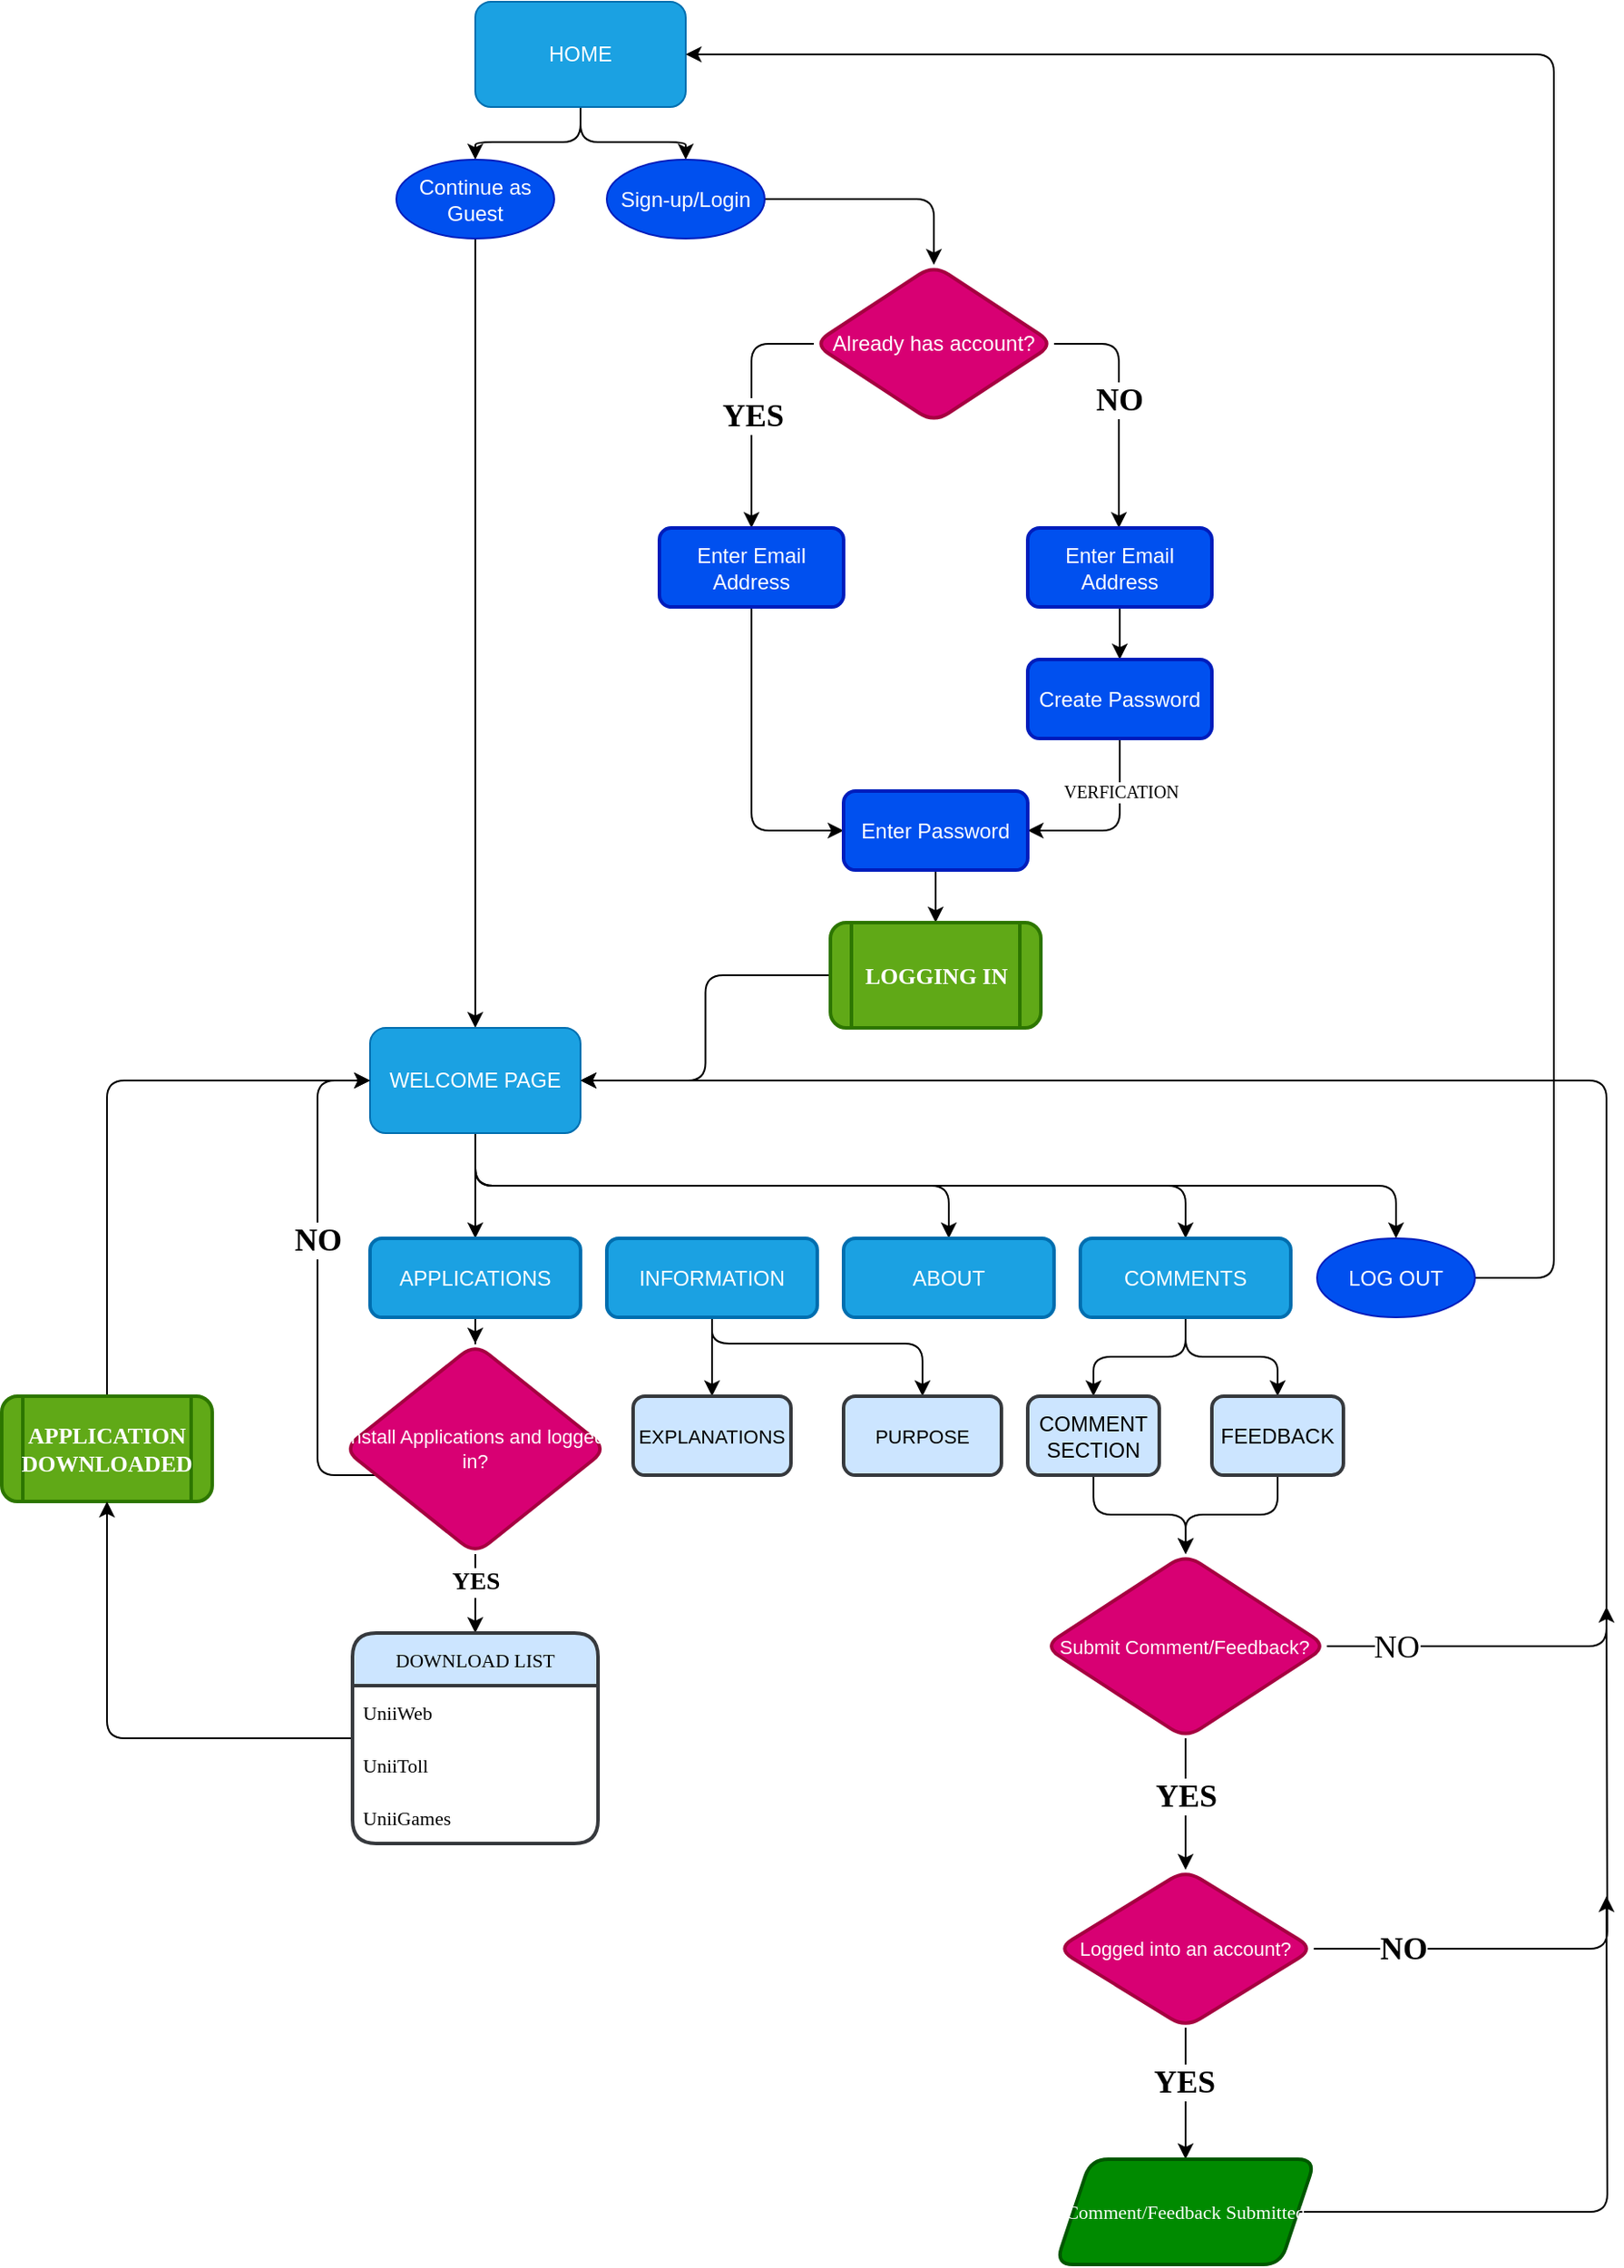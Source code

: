 <mxfile version="15.9.4" type="github">
  <diagram id="qQ9XFI0M0UmNDf1xRuUl" name="Page-1">
    <mxGraphModel dx="2749" dy="1496" grid="1" gridSize="15" guides="1" tooltips="1" connect="1" arrows="1" fold="1" page="1" pageScale="1" pageWidth="2336" pageHeight="1654" background="none" math="0" shadow="0">
      <root>
        <mxCell id="0" />
        <mxCell id="1" parent="0" />
        <mxCell id="EM4_8DvXyZHyaajdwQxu-10" style="edgeStyle=orthogonalEdgeStyle;orthogonalLoop=1;jettySize=auto;html=1;rounded=1;" parent="1" source="EM4_8DvXyZHyaajdwQxu-5" target="EM4_8DvXyZHyaajdwQxu-9" edge="1">
          <mxGeometry relative="1" as="geometry" />
        </mxCell>
        <mxCell id="EM4_8DvXyZHyaajdwQxu-11" style="edgeStyle=orthogonalEdgeStyle;orthogonalLoop=1;jettySize=auto;html=1;entryX=0.5;entryY=0;entryDx=0;entryDy=0;rounded=1;" parent="1" source="EM4_8DvXyZHyaajdwQxu-5" target="EM4_8DvXyZHyaajdwQxu-8" edge="1">
          <mxGeometry relative="1" as="geometry" />
        </mxCell>
        <mxCell id="EM4_8DvXyZHyaajdwQxu-5" value="HOME" style="rounded=1;whiteSpace=wrap;html=1;fillColor=#1ba1e2;strokeColor=#006EAF;fontColor=#ffffff;" parent="1" vertex="1">
          <mxGeometry x="975" y="255" width="120" height="60" as="geometry" />
        </mxCell>
        <mxCell id="EM4_8DvXyZHyaajdwQxu-14" style="edgeStyle=orthogonalEdgeStyle;orthogonalLoop=1;jettySize=auto;html=1;rounded=1;" parent="1" source="EM4_8DvXyZHyaajdwQxu-8" target="EM4_8DvXyZHyaajdwQxu-13" edge="1">
          <mxGeometry relative="1" as="geometry" />
        </mxCell>
        <mxCell id="EM4_8DvXyZHyaajdwQxu-8" value="Sign-up/Login" style="ellipse;whiteSpace=wrap;html=1;rounded=1;shadow=0;glass=0;sketch=0;strokeWidth=1;fillColor=#0050ef;fontColor=#ffffff;strokeColor=#001DBC;" parent="1" vertex="1">
          <mxGeometry x="1050" y="345" width="90" height="45" as="geometry" />
        </mxCell>
        <mxCell id="EM4_8DvXyZHyaajdwQxu-33" style="edgeStyle=orthogonalEdgeStyle;orthogonalLoop=1;jettySize=auto;html=1;fontFamily=Lucida Console;fontSize=10;rounded=1;" parent="1" source="EM4_8DvXyZHyaajdwQxu-9" target="EM4_8DvXyZHyaajdwQxu-31" edge="1">
          <mxGeometry relative="1" as="geometry" />
        </mxCell>
        <mxCell id="EM4_8DvXyZHyaajdwQxu-9" value="Continue as Guest" style="ellipse;whiteSpace=wrap;html=1;rounded=1;shadow=0;glass=0;sketch=0;strokeWidth=1;fillColor=#0050ef;fontColor=#ffffff;strokeColor=#001DBC;" parent="1" vertex="1">
          <mxGeometry x="930" y="345" width="90" height="45" as="geometry" />
        </mxCell>
        <mxCell id="EM4_8DvXyZHyaajdwQxu-18" style="edgeStyle=orthogonalEdgeStyle;orthogonalLoop=1;jettySize=auto;html=1;rounded=1;" parent="1" source="EM4_8DvXyZHyaajdwQxu-13" target="EM4_8DvXyZHyaajdwQxu-17" edge="1">
          <mxGeometry relative="1" as="geometry">
            <Array as="points">
              <mxPoint x="1342" y="450" />
            </Array>
          </mxGeometry>
        </mxCell>
        <mxCell id="EM4_8DvXyZHyaajdwQxu-19" value="NO" style="edgeLabel;html=1;align=center;verticalAlign=middle;resizable=0;points=[];fontFamily=Lucida Console;fontSize=18;fontStyle=1" parent="EM4_8DvXyZHyaajdwQxu-18" vertex="1" connectable="0">
          <mxGeometry x="-0.029" relative="1" as="geometry">
            <mxPoint as="offset" />
          </mxGeometry>
        </mxCell>
        <mxCell id="EM4_8DvXyZHyaajdwQxu-24" style="edgeStyle=orthogonalEdgeStyle;orthogonalLoop=1;jettySize=auto;html=1;exitX=0;exitY=0.5;exitDx=0;exitDy=0;fontFamily=Lucida Console;fontSize=18;rounded=1;" parent="1" source="EM4_8DvXyZHyaajdwQxu-13" target="EM4_8DvXyZHyaajdwQxu-22" edge="1">
          <mxGeometry relative="1" as="geometry" />
        </mxCell>
        <mxCell id="EM4_8DvXyZHyaajdwQxu-26" value="&lt;b&gt;YES&lt;/b&gt;" style="edgeLabel;html=1;align=center;verticalAlign=middle;resizable=0;points=[];fontSize=18;fontFamily=Lucida Console;" parent="EM4_8DvXyZHyaajdwQxu-24" vertex="1" connectable="0">
          <mxGeometry x="0.082" relative="1" as="geometry">
            <mxPoint as="offset" />
          </mxGeometry>
        </mxCell>
        <mxCell id="EM4_8DvXyZHyaajdwQxu-13" value="Already has account?" style="rhombus;whiteSpace=wrap;html=1;rounded=1;shadow=0;glass=0;sketch=0;strokeColor=#A50040;strokeWidth=2;fillColor=#d80073;fontColor=#ffffff;" parent="1" vertex="1">
          <mxGeometry x="1168" y="405" width="137" height="90" as="geometry" />
        </mxCell>
        <mxCell id="EM4_8DvXyZHyaajdwQxu-21" style="edgeStyle=orthogonalEdgeStyle;rounded=0;orthogonalLoop=1;jettySize=auto;html=1;entryX=0.5;entryY=0;entryDx=0;entryDy=0;fontFamily=Lucida Console;fontSize=18;" parent="1" source="EM4_8DvXyZHyaajdwQxu-17" target="EM4_8DvXyZHyaajdwQxu-20" edge="1">
          <mxGeometry relative="1" as="geometry" />
        </mxCell>
        <mxCell id="EM4_8DvXyZHyaajdwQxu-17" value="Enter Email Address" style="rounded=1;whiteSpace=wrap;html=1;shadow=0;glass=0;sketch=0;strokeColor=#001DBC;strokeWidth=2;fillColor=#0050ef;fontColor=#ffffff;" parent="1" vertex="1">
          <mxGeometry x="1290" y="555" width="105" height="45" as="geometry" />
        </mxCell>
        <mxCell id="EM4_8DvXyZHyaajdwQxu-28" style="edgeStyle=orthogonalEdgeStyle;orthogonalLoop=1;jettySize=auto;html=1;entryX=1;entryY=0.5;entryDx=0;entryDy=0;fontFamily=Lucida Console;fontSize=18;rounded=1;" parent="1" source="EM4_8DvXyZHyaajdwQxu-20" target="EM4_8DvXyZHyaajdwQxu-27" edge="1">
          <mxGeometry relative="1" as="geometry" />
        </mxCell>
        <mxCell id="EM4_8DvXyZHyaajdwQxu-29" value="&lt;font style=&quot;font-size: 10px;&quot;&gt;VERFICATION&lt;/font&gt;" style="edgeLabel;html=1;align=center;verticalAlign=middle;resizable=0;points=[];fontSize=10;fontFamily=Lucida Console;" parent="EM4_8DvXyZHyaajdwQxu-28" vertex="1" connectable="0">
          <mxGeometry x="0.174" y="1" relative="1" as="geometry">
            <mxPoint x="9" y="-24" as="offset" />
          </mxGeometry>
        </mxCell>
        <mxCell id="EM4_8DvXyZHyaajdwQxu-20" value="Create Password" style="rounded=1;whiteSpace=wrap;html=1;shadow=0;glass=0;sketch=0;strokeColor=#001DBC;strokeWidth=2;fillColor=#0050ef;fontColor=#ffffff;" parent="1" vertex="1">
          <mxGeometry x="1290" y="630" width="105" height="45" as="geometry" />
        </mxCell>
        <mxCell id="EM4_8DvXyZHyaajdwQxu-30" style="edgeStyle=orthogonalEdgeStyle;orthogonalLoop=1;jettySize=auto;html=1;entryX=0;entryY=0.5;entryDx=0;entryDy=0;fontFamily=Lucida Console;fontSize=10;rounded=1;" parent="1" source="EM4_8DvXyZHyaajdwQxu-22" target="EM4_8DvXyZHyaajdwQxu-27" edge="1">
          <mxGeometry relative="1" as="geometry" />
        </mxCell>
        <mxCell id="EM4_8DvXyZHyaajdwQxu-22" value="&lt;div&gt;Enter Email Address&lt;/div&gt;" style="rounded=1;whiteSpace=wrap;html=1;shadow=0;glass=0;sketch=0;strokeColor=#001DBC;strokeWidth=2;fillColor=#0050ef;fontColor=#ffffff;" parent="1" vertex="1">
          <mxGeometry x="1080" y="555" width="105" height="45" as="geometry" />
        </mxCell>
        <mxCell id="EM4_8DvXyZHyaajdwQxu-32" style="edgeStyle=orthogonalEdgeStyle;orthogonalLoop=1;jettySize=auto;html=1;entryX=1;entryY=0.5;entryDx=0;entryDy=0;fontFamily=Lucida Console;fontSize=10;rounded=1;startArrow=none;" parent="1" source="bPkcH-CDczHW7LY0jA98-9" target="EM4_8DvXyZHyaajdwQxu-31" edge="1">
          <mxGeometry relative="1" as="geometry">
            <Array as="points" />
          </mxGeometry>
        </mxCell>
        <mxCell id="bPkcH-CDczHW7LY0jA98-14" style="edgeStyle=orthogonalEdgeStyle;rounded=1;orthogonalLoop=1;jettySize=auto;html=1;fontFamily=Lucida Console;fontSize=11;" edge="1" parent="1" source="EM4_8DvXyZHyaajdwQxu-27" target="bPkcH-CDczHW7LY0jA98-9">
          <mxGeometry relative="1" as="geometry" />
        </mxCell>
        <mxCell id="EM4_8DvXyZHyaajdwQxu-27" value="Enter Password" style="rounded=1;whiteSpace=wrap;html=1;shadow=0;glass=0;sketch=0;strokeColor=#001DBC;strokeWidth=2;fillColor=#0050ef;fontColor=#ffffff;" parent="1" vertex="1">
          <mxGeometry x="1185" y="705" width="105" height="45" as="geometry" />
        </mxCell>
        <mxCell id="EM4_8DvXyZHyaajdwQxu-41" style="edgeStyle=orthogonalEdgeStyle;orthogonalLoop=1;jettySize=auto;html=1;fontFamily=Lucida Console;fontSize=10;rounded=1;" parent="1" source="EM4_8DvXyZHyaajdwQxu-31" target="EM4_8DvXyZHyaajdwQxu-37" edge="1">
          <mxGeometry relative="1" as="geometry" />
        </mxCell>
        <mxCell id="EM4_8DvXyZHyaajdwQxu-42" style="edgeStyle=orthogonalEdgeStyle;orthogonalLoop=1;jettySize=auto;html=1;fontFamily=Lucida Console;fontSize=10;rounded=1;strokeColor=none;" parent="1" target="EM4_8DvXyZHyaajdwQxu-39" edge="1">
          <mxGeometry relative="1" as="geometry">
            <mxPoint x="975" y="900" as="sourcePoint" />
            <Array as="points">
              <mxPoint x="1110" y="930" />
            </Array>
          </mxGeometry>
        </mxCell>
        <mxCell id="EM4_8DvXyZHyaajdwQxu-43" style="edgeStyle=orthogonalEdgeStyle;orthogonalLoop=1;jettySize=auto;html=1;entryX=0.5;entryY=0;entryDx=0;entryDy=0;fontFamily=Lucida Console;fontSize=10;rounded=1;" parent="1" source="EM4_8DvXyZHyaajdwQxu-31" target="EM4_8DvXyZHyaajdwQxu-38" edge="1">
          <mxGeometry relative="1" as="geometry">
            <Array as="points">
              <mxPoint x="975" y="930" />
              <mxPoint x="1245" y="930" />
            </Array>
          </mxGeometry>
        </mxCell>
        <mxCell id="EM4_8DvXyZHyaajdwQxu-44" style="edgeStyle=orthogonalEdgeStyle;orthogonalLoop=1;jettySize=auto;html=1;fontFamily=Lucida Console;fontSize=10;rounded=1;" parent="1" source="EM4_8DvXyZHyaajdwQxu-31" target="EM4_8DvXyZHyaajdwQxu-35" edge="1">
          <mxGeometry relative="1" as="geometry">
            <Array as="points">
              <mxPoint x="975" y="930" />
              <mxPoint x="1380" y="930" />
            </Array>
          </mxGeometry>
        </mxCell>
        <mxCell id="EM4_8DvXyZHyaajdwQxu-60" style="edgeStyle=orthogonalEdgeStyle;orthogonalLoop=1;jettySize=auto;html=1;fontFamily=Lucida Console;fontSize=11;rounded=1;" parent="1" source="EM4_8DvXyZHyaajdwQxu-31" target="EM4_8DvXyZHyaajdwQxu-59" edge="1">
          <mxGeometry relative="1" as="geometry">
            <Array as="points">
              <mxPoint x="975" y="930" />
              <mxPoint x="1500" y="930" />
            </Array>
          </mxGeometry>
        </mxCell>
        <mxCell id="EM4_8DvXyZHyaajdwQxu-31" value="WELCOME PAGE" style="rounded=1;whiteSpace=wrap;html=1;fillColor=#1ba1e2;strokeColor=#006EAF;fontColor=#ffffff;" parent="1" vertex="1">
          <mxGeometry x="915" y="840" width="120" height="60" as="geometry" />
        </mxCell>
        <mxCell id="EM4_8DvXyZHyaajdwQxu-65" style="edgeStyle=orthogonalEdgeStyle;orthogonalLoop=1;jettySize=auto;html=1;fontFamily=Lucida Console;fontSize=11;rounded=1;" parent="1" source="EM4_8DvXyZHyaajdwQxu-35" target="EM4_8DvXyZHyaajdwQxu-62" edge="1">
          <mxGeometry relative="1" as="geometry" />
        </mxCell>
        <mxCell id="EM4_8DvXyZHyaajdwQxu-66" style="edgeStyle=orthogonalEdgeStyle;orthogonalLoop=1;jettySize=auto;html=1;entryX=0.5;entryY=0;entryDx=0;entryDy=0;fontFamily=Lucida Console;fontSize=11;rounded=1;" parent="1" source="EM4_8DvXyZHyaajdwQxu-35" target="EM4_8DvXyZHyaajdwQxu-63" edge="1">
          <mxGeometry relative="1" as="geometry" />
        </mxCell>
        <mxCell id="EM4_8DvXyZHyaajdwQxu-35" value="COMMENTS" style="rounded=1;whiteSpace=wrap;html=1;fillColor=#1ba1e2;strokeColor=#006EAF;fontColor=#ffffff;strokeWidth=2;" parent="1" vertex="1">
          <mxGeometry x="1320" y="960" width="120" height="45" as="geometry" />
        </mxCell>
        <mxCell id="EM4_8DvXyZHyaajdwQxu-47" style="edgeStyle=orthogonalEdgeStyle;orthogonalLoop=1;jettySize=auto;html=1;fontFamily=Lucida Console;fontSize=10;rounded=1;" parent="1" source="EM4_8DvXyZHyaajdwQxu-37" target="EM4_8DvXyZHyaajdwQxu-46" edge="1">
          <mxGeometry relative="1" as="geometry" />
        </mxCell>
        <mxCell id="EM4_8DvXyZHyaajdwQxu-37" value="APPLICATIONS" style="rounded=1;whiteSpace=wrap;html=1;fillColor=#1ba1e2;strokeColor=#006EAF;fontColor=#ffffff;strokeWidth=2;" parent="1" vertex="1">
          <mxGeometry x="915" y="960" width="120" height="45" as="geometry" />
        </mxCell>
        <mxCell id="EM4_8DvXyZHyaajdwQxu-38" value="ABOUT" style="rounded=1;whiteSpace=wrap;html=1;fillColor=#1ba1e2;strokeColor=#006EAF;fontColor=#ffffff;strokeWidth=2;" parent="1" vertex="1">
          <mxGeometry x="1185" y="960" width="120" height="45" as="geometry" />
        </mxCell>
        <mxCell id="EM4_8DvXyZHyaajdwQxu-98" style="edgeStyle=orthogonalEdgeStyle;rounded=1;orthogonalLoop=1;jettySize=auto;html=1;entryX=0.5;entryY=0;entryDx=0;entryDy=0;fontFamily=Lucida Console;fontSize=11;" parent="1" source="EM4_8DvXyZHyaajdwQxu-39" target="EM4_8DvXyZHyaajdwQxu-95" edge="1">
          <mxGeometry relative="1" as="geometry" />
        </mxCell>
        <mxCell id="EM4_8DvXyZHyaajdwQxu-99" style="edgeStyle=orthogonalEdgeStyle;rounded=1;orthogonalLoop=1;jettySize=auto;html=1;fontFamily=Lucida Console;fontSize=11;" parent="1" source="EM4_8DvXyZHyaajdwQxu-39" target="EM4_8DvXyZHyaajdwQxu-96" edge="1">
          <mxGeometry relative="1" as="geometry">
            <Array as="points">
              <mxPoint x="1110" y="1020" />
              <mxPoint x="1230" y="1020" />
            </Array>
          </mxGeometry>
        </mxCell>
        <mxCell id="EM4_8DvXyZHyaajdwQxu-39" value="INFORMATION" style="rounded=1;whiteSpace=wrap;html=1;fillColor=#1ba1e2;strokeColor=#006EAF;fontColor=#ffffff;strokeWidth=2;" parent="1" vertex="1">
          <mxGeometry x="1050" y="960" width="120" height="45" as="geometry" />
        </mxCell>
        <mxCell id="EM4_8DvXyZHyaajdwQxu-48" style="edgeStyle=orthogonalEdgeStyle;orthogonalLoop=1;jettySize=auto;html=1;fontFamily=Lucida Console;fontSize=10;entryX=0;entryY=0.5;entryDx=0;entryDy=0;rounded=1;" parent="1" source="EM4_8DvXyZHyaajdwQxu-46" target="EM4_8DvXyZHyaajdwQxu-31" edge="1">
          <mxGeometry relative="1" as="geometry">
            <mxPoint x="795" y="855" as="targetPoint" />
            <Array as="points">
              <mxPoint x="885" y="1095" />
              <mxPoint x="885" y="870" />
            </Array>
          </mxGeometry>
        </mxCell>
        <mxCell id="EM4_8DvXyZHyaajdwQxu-49" value="NO" style="edgeLabel;html=1;align=center;verticalAlign=middle;resizable=0;points=[];fontSize=18;fontFamily=Lucida Console;fontStyle=1" parent="EM4_8DvXyZHyaajdwQxu-48" vertex="1" connectable="0">
          <mxGeometry x="0.163" relative="1" as="geometry">
            <mxPoint as="offset" />
          </mxGeometry>
        </mxCell>
        <mxCell id="EM4_8DvXyZHyaajdwQxu-53" style="edgeStyle=orthogonalEdgeStyle;orthogonalLoop=1;jettySize=auto;html=1;fontFamily=Lucida Console;fontSize=14;rounded=1;" parent="1" source="EM4_8DvXyZHyaajdwQxu-46" target="bPkcH-CDczHW7LY0jA98-1" edge="1">
          <mxGeometry relative="1" as="geometry">
            <mxPoint x="1032" y="1230" as="targetPoint" />
            <Array as="points" />
          </mxGeometry>
        </mxCell>
        <mxCell id="EM4_8DvXyZHyaajdwQxu-56" value="YES" style="edgeLabel;html=1;align=center;verticalAlign=middle;resizable=0;points=[];fontSize=14;fontFamily=Lucida Console;fontStyle=1" parent="EM4_8DvXyZHyaajdwQxu-53" vertex="1" connectable="0">
          <mxGeometry x="-0.526" relative="1" as="geometry">
            <mxPoint y="5" as="offset" />
          </mxGeometry>
        </mxCell>
        <mxCell id="EM4_8DvXyZHyaajdwQxu-46" value="Install Applications and logged in?" style="rhombus;whiteSpace=wrap;html=1;rounded=1;shadow=0;glass=0;sketch=0;strokeColor=#A50040;strokeWidth=2;fontSize=11;fillColor=#d80073;fontColor=#ffffff;" parent="1" vertex="1">
          <mxGeometry x="900" y="1020" width="150" height="120" as="geometry" />
        </mxCell>
        <mxCell id="EM4_8DvXyZHyaajdwQxu-57" style="edgeStyle=orthogonalEdgeStyle;orthogonalLoop=1;jettySize=auto;html=1;fontFamily=Lucida Console;fontSize=14;entryX=0;entryY=0.5;entryDx=0;entryDy=0;rounded=1;startArrow=none;" parent="1" source="EM4_8DvXyZHyaajdwQxu-93" target="EM4_8DvXyZHyaajdwQxu-31" edge="1">
          <mxGeometry relative="1" as="geometry">
            <mxPoint x="885" y="870" as="targetPoint" />
            <Array as="points">
              <mxPoint x="765" y="870" />
            </Array>
          </mxGeometry>
        </mxCell>
        <mxCell id="EM4_8DvXyZHyaajdwQxu-61" style="edgeStyle=orthogonalEdgeStyle;orthogonalLoop=1;jettySize=auto;html=1;fontFamily=Lucida Console;fontSize=11;entryX=1;entryY=0.5;entryDx=0;entryDy=0;rounded=1;" parent="1" source="EM4_8DvXyZHyaajdwQxu-59" target="EM4_8DvXyZHyaajdwQxu-5" edge="1">
          <mxGeometry relative="1" as="geometry">
            <mxPoint x="1485" y="315" as="targetPoint" />
            <Array as="points">
              <mxPoint x="1590" y="982" />
              <mxPoint x="1590" y="285" />
            </Array>
          </mxGeometry>
        </mxCell>
        <mxCell id="EM4_8DvXyZHyaajdwQxu-59" value="LOG OUT" style="ellipse;whiteSpace=wrap;html=1;rounded=1;shadow=0;glass=0;sketch=0;strokeWidth=1;fillColor=#0050ef;fontColor=#ffffff;strokeColor=#001DBC;" parent="1" vertex="1">
          <mxGeometry x="1455" y="960" width="90" height="45" as="geometry" />
        </mxCell>
        <mxCell id="EM4_8DvXyZHyaajdwQxu-71" value="" style="edgeStyle=orthogonalEdgeStyle;rounded=1;orthogonalLoop=1;jettySize=auto;html=1;fontFamily=Lucida Console;fontSize=11;" parent="1" source="EM4_8DvXyZHyaajdwQxu-62" target="EM4_8DvXyZHyaajdwQxu-68" edge="1">
          <mxGeometry relative="1" as="geometry" />
        </mxCell>
        <mxCell id="EM4_8DvXyZHyaajdwQxu-62" value="COMMENT SECTION" style="rounded=1;whiteSpace=wrap;html=1;fillColor=#cce5ff;strokeColor=#36393d;strokeWidth=2;" parent="1" vertex="1">
          <mxGeometry x="1290" y="1050" width="75" height="45" as="geometry" />
        </mxCell>
        <mxCell id="EM4_8DvXyZHyaajdwQxu-69" style="edgeStyle=orthogonalEdgeStyle;rounded=1;orthogonalLoop=1;jettySize=auto;html=1;fontFamily=Lucida Console;fontSize=11;" parent="1" source="EM4_8DvXyZHyaajdwQxu-63" target="EM4_8DvXyZHyaajdwQxu-68" edge="1">
          <mxGeometry relative="1" as="geometry" />
        </mxCell>
        <mxCell id="EM4_8DvXyZHyaajdwQxu-63" value="FEEDBACK" style="rounded=1;whiteSpace=wrap;html=1;fillColor=#cce5ff;strokeColor=#36393d;strokeWidth=2;" parent="1" vertex="1">
          <mxGeometry x="1395" y="1050" width="75" height="45" as="geometry" />
        </mxCell>
        <mxCell id="EM4_8DvXyZHyaajdwQxu-74" style="edgeStyle=orthogonalEdgeStyle;rounded=1;orthogonalLoop=1;jettySize=auto;html=1;exitX=0.5;exitY=1;exitDx=0;exitDy=0;entryX=0.5;entryY=0;entryDx=0;entryDy=0;fontFamily=Lucida Console;fontSize=11;" parent="1" source="EM4_8DvXyZHyaajdwQxu-68" target="EM4_8DvXyZHyaajdwQxu-72" edge="1">
          <mxGeometry relative="1" as="geometry" />
        </mxCell>
        <mxCell id="EM4_8DvXyZHyaajdwQxu-85" value="YES" style="edgeLabel;html=1;align=center;verticalAlign=middle;resizable=0;points=[];fontSize=18;fontFamily=Lucida Console;fontStyle=1" parent="EM4_8DvXyZHyaajdwQxu-74" vertex="1" connectable="0">
          <mxGeometry x="-0.124" relative="1" as="geometry">
            <mxPoint as="offset" />
          </mxGeometry>
        </mxCell>
        <mxCell id="EM4_8DvXyZHyaajdwQxu-76" style="edgeStyle=orthogonalEdgeStyle;rounded=1;orthogonalLoop=1;jettySize=auto;html=1;fontFamily=Lucida Console;fontSize=11;entryX=1;entryY=0.5;entryDx=0;entryDy=0;" parent="1" source="EM4_8DvXyZHyaajdwQxu-68" target="EM4_8DvXyZHyaajdwQxu-31" edge="1">
          <mxGeometry relative="1" as="geometry">
            <mxPoint x="1650" y="855" as="targetPoint" />
            <Array as="points">
              <mxPoint x="1620" y="1193" />
              <mxPoint x="1620" y="870" />
            </Array>
          </mxGeometry>
        </mxCell>
        <mxCell id="EM4_8DvXyZHyaajdwQxu-79" value="NO" style="edgeLabel;html=1;align=center;verticalAlign=middle;resizable=0;points=[];fontSize=18;fontFamily=Lucida Console;" parent="EM4_8DvXyZHyaajdwQxu-76" vertex="1" connectable="0">
          <mxGeometry x="-0.918" y="-2" relative="1" as="geometry">
            <mxPoint x="-4" y="-2" as="offset" />
          </mxGeometry>
        </mxCell>
        <mxCell id="EM4_8DvXyZHyaajdwQxu-68" value="Submit Comment/Feedback?" style="rhombus;whiteSpace=wrap;html=1;rounded=1;shadow=0;glass=0;sketch=0;strokeColor=#A50040;strokeWidth=2;fontSize=11;fillColor=#d80073;fontColor=#ffffff;" parent="1" vertex="1">
          <mxGeometry x="1299.38" y="1140" width="161.25" height="105" as="geometry" />
        </mxCell>
        <mxCell id="EM4_8DvXyZHyaajdwQxu-75" style="edgeStyle=orthogonalEdgeStyle;rounded=1;orthogonalLoop=1;jettySize=auto;html=1;fontFamily=Lucida Console;fontSize=11;" parent="1" source="EM4_8DvXyZHyaajdwQxu-72" target="EM4_8DvXyZHyaajdwQxu-73" edge="1">
          <mxGeometry relative="1" as="geometry" />
        </mxCell>
        <mxCell id="EM4_8DvXyZHyaajdwQxu-83" value="YES" style="edgeLabel;html=1;align=center;verticalAlign=middle;resizable=0;points=[];fontSize=18;fontFamily=Lucida Console;fontStyle=1" parent="EM4_8DvXyZHyaajdwQxu-75" vertex="1" connectable="0">
          <mxGeometry x="0.157" y="2" relative="1" as="geometry">
            <mxPoint x="-3" y="-13" as="offset" />
          </mxGeometry>
        </mxCell>
        <mxCell id="EM4_8DvXyZHyaajdwQxu-77" style="edgeStyle=orthogonalEdgeStyle;rounded=1;orthogonalLoop=1;jettySize=auto;html=1;fontFamily=Lucida Console;fontSize=11;" parent="1" source="EM4_8DvXyZHyaajdwQxu-72" edge="1">
          <mxGeometry relative="1" as="geometry">
            <mxPoint x="1620" y="1170" as="targetPoint" />
          </mxGeometry>
        </mxCell>
        <mxCell id="EM4_8DvXyZHyaajdwQxu-78" value="NO" style="edgeLabel;html=1;align=center;verticalAlign=middle;resizable=0;points=[];fontSize=18;fontFamily=Lucida Console;fontStyle=1" parent="EM4_8DvXyZHyaajdwQxu-77" vertex="1" connectable="0">
          <mxGeometry x="-0.77" y="4" relative="1" as="geometry">
            <mxPoint x="9" y="4" as="offset" />
          </mxGeometry>
        </mxCell>
        <mxCell id="EM4_8DvXyZHyaajdwQxu-72" value="Logged into an account?" style="rhombus;whiteSpace=wrap;html=1;rounded=1;shadow=0;glass=0;sketch=0;strokeColor=#A50040;strokeWidth=2;fontSize=11;fillColor=#d80073;fontColor=#ffffff;" parent="1" vertex="1">
          <mxGeometry x="1306.88" y="1320" width="146.25" height="90" as="geometry" />
        </mxCell>
        <mxCell id="EM4_8DvXyZHyaajdwQxu-92" style="edgeStyle=orthogonalEdgeStyle;rounded=1;orthogonalLoop=1;jettySize=auto;html=1;fontFamily=Lucida Console;fontSize=18;" parent="1" source="EM4_8DvXyZHyaajdwQxu-73" edge="1">
          <mxGeometry relative="1" as="geometry">
            <mxPoint x="1620" y="1335" as="targetPoint" />
          </mxGeometry>
        </mxCell>
        <mxCell id="EM4_8DvXyZHyaajdwQxu-73" value="Comment/Feedback Submitted" style="shape=parallelogram;perimeter=parallelogramPerimeter;whiteSpace=wrap;html=1;fixedSize=1;rounded=1;shadow=0;glass=0;sketch=0;fontFamily=Lucida Console;fontSize=11;strokeColor=#005700;strokeWidth=2;fillColor=#008a00;fontColor=#ffffff;" parent="1" vertex="1">
          <mxGeometry x="1306.01" y="1485" width="148" height="60" as="geometry" />
        </mxCell>
        <mxCell id="EM4_8DvXyZHyaajdwQxu-93" value="APPLICATION DOWNLOADED" style="shape=process;whiteSpace=wrap;html=1;backgroundOutline=1;rounded=1;shadow=0;glass=0;sketch=0;fontFamily=Lucida Console;fontSize=13;strokeColor=#2D7600;strokeWidth=2;fontStyle=1;fillColor=#60a917;fontColor=#ffffff;" parent="1" vertex="1">
          <mxGeometry x="705" y="1050" width="120" height="60" as="geometry" />
        </mxCell>
        <mxCell id="EM4_8DvXyZHyaajdwQxu-95" value="&lt;font style=&quot;font-size: 11px&quot;&gt;EXPLANATIONS&lt;/font&gt;" style="rounded=1;whiteSpace=wrap;html=1;fillColor=#cce5ff;strokeColor=#36393d;strokeWidth=2;" parent="1" vertex="1">
          <mxGeometry x="1065" y="1050" width="90" height="45" as="geometry" />
        </mxCell>
        <mxCell id="EM4_8DvXyZHyaajdwQxu-96" value="&lt;font style=&quot;font-size: 11px&quot;&gt;PURPOSE&lt;/font&gt;" style="rounded=1;whiteSpace=wrap;html=1;fillColor=#cce5ff;strokeColor=#36393d;strokeWidth=2;" parent="1" vertex="1">
          <mxGeometry x="1185" y="1050" width="90" height="45" as="geometry" />
        </mxCell>
        <mxCell id="bPkcH-CDczHW7LY0jA98-5" style="edgeStyle=orthogonalEdgeStyle;rounded=1;orthogonalLoop=1;jettySize=auto;html=1;entryX=0.5;entryY=1;entryDx=0;entryDy=0;fontFamily=Lucida Console;fontSize=11;" edge="1" parent="1" source="bPkcH-CDczHW7LY0jA98-1" target="EM4_8DvXyZHyaajdwQxu-93">
          <mxGeometry relative="1" as="geometry" />
        </mxCell>
        <mxCell id="bPkcH-CDczHW7LY0jA98-1" value="DOWNLOAD LIST" style="swimlane;fontStyle=0;childLayout=stackLayout;horizontal=1;startSize=30;horizontalStack=0;resizeParent=1;resizeParentMax=0;resizeLast=0;collapsible=1;marginBottom=0;rounded=1;shadow=0;glass=0;sketch=0;fontFamily=Lucida Console;fontSize=11;strokeColor=#36393d;strokeWidth=2;fillColor=#cce5ff;" vertex="1" parent="1">
          <mxGeometry x="905" y="1185" width="140" height="120" as="geometry" />
        </mxCell>
        <mxCell id="bPkcH-CDczHW7LY0jA98-2" value="UniiWeb" style="text;strokeColor=none;fillColor=none;align=left;verticalAlign=middle;spacingLeft=4;spacingRight=4;overflow=hidden;points=[[0,0.5],[1,0.5]];portConstraint=eastwest;rotatable=0;rounded=1;shadow=0;glass=0;sketch=0;fontFamily=Lucida Console;fontSize=11;" vertex="1" parent="bPkcH-CDczHW7LY0jA98-1">
          <mxGeometry y="30" width="140" height="30" as="geometry" />
        </mxCell>
        <mxCell id="bPkcH-CDczHW7LY0jA98-3" value="UniiToll" style="text;strokeColor=none;fillColor=none;align=left;verticalAlign=middle;spacingLeft=4;spacingRight=4;overflow=hidden;points=[[0,0.5],[1,0.5]];portConstraint=eastwest;rotatable=0;rounded=1;shadow=0;glass=0;sketch=0;fontFamily=Lucida Console;fontSize=11;" vertex="1" parent="bPkcH-CDczHW7LY0jA98-1">
          <mxGeometry y="60" width="140" height="30" as="geometry" />
        </mxCell>
        <mxCell id="bPkcH-CDczHW7LY0jA98-4" value="UniiGames" style="text;strokeColor=none;fillColor=none;align=left;verticalAlign=middle;spacingLeft=4;spacingRight=4;overflow=hidden;points=[[0,0.5],[1,0.5]];portConstraint=eastwest;rotatable=0;rounded=1;shadow=0;glass=0;sketch=0;fontFamily=Lucida Console;fontSize=11;" vertex="1" parent="bPkcH-CDczHW7LY0jA98-1">
          <mxGeometry y="90" width="140" height="30" as="geometry" />
        </mxCell>
        <mxCell id="bPkcH-CDczHW7LY0jA98-9" value="&lt;font style=&quot;font-size: 13px;&quot;&gt;&lt;b style=&quot;font-size: 13px;&quot;&gt;LOGGING IN&lt;br style=&quot;font-size: 13px;&quot;&gt;&lt;/b&gt;&lt;/font&gt;" style="shape=process;whiteSpace=wrap;html=1;backgroundOutline=1;rounded=1;shadow=0;glass=0;sketch=0;fontFamily=Lucida Console;fontSize=13;strokeColor=#2D7600;strokeWidth=2;fillColor=#60a917;fontColor=#ffffff;" vertex="1" parent="1">
          <mxGeometry x="1177.5" y="780" width="120" height="60" as="geometry" />
        </mxCell>
      </root>
    </mxGraphModel>
  </diagram>
</mxfile>
